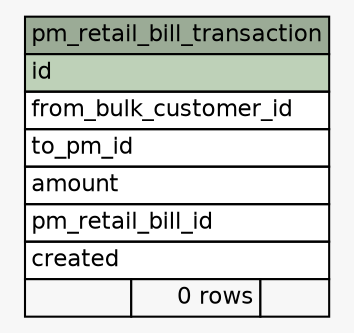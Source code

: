 // dot 2.38.0 on Linux 4.4.84-boot2docker
// SchemaSpy rev 590
digraph "pm_retail_bill_transaction" {
  graph [
    rankdir="RL"
    bgcolor="#f7f7f7"
    nodesep="0.18"
    ranksep="0.46"
    fontname="Helvetica"
    fontsize="11"
  ];
  node [
    fontname="Helvetica"
    fontsize="11"
    shape="plaintext"
  ];
  edge [
    arrowsize="0.8"
  ];
  "pm_retail_bill_transaction" [
    label=<
    <TABLE BORDER="0" CELLBORDER="1" CELLSPACING="0" BGCOLOR="#ffffff">
      <TR><TD COLSPAN="3" BGCOLOR="#9bab96" ALIGN="CENTER">pm_retail_bill_transaction</TD></TR>
      <TR><TD PORT="id" COLSPAN="3" BGCOLOR="#bed1b8" ALIGN="LEFT">id</TD></TR>
      <TR><TD PORT="from_bulk_customer_id" COLSPAN="3" ALIGN="LEFT">from_bulk_customer_id</TD></TR>
      <TR><TD PORT="to_pm_id" COLSPAN="3" ALIGN="LEFT">to_pm_id</TD></TR>
      <TR><TD PORT="amount" COLSPAN="3" ALIGN="LEFT">amount</TD></TR>
      <TR><TD PORT="pm_retail_bill_id" COLSPAN="3" ALIGN="LEFT">pm_retail_bill_id</TD></TR>
      <TR><TD PORT="created" COLSPAN="3" ALIGN="LEFT">created</TD></TR>
      <TR><TD ALIGN="LEFT" BGCOLOR="#f7f7f7">  </TD><TD ALIGN="RIGHT" BGCOLOR="#f7f7f7">0 rows</TD><TD ALIGN="RIGHT" BGCOLOR="#f7f7f7">  </TD></TR>
    </TABLE>>
    URL="tables/pm_retail_bill_transaction.html"
    tooltip="pm_retail_bill_transaction"
  ];
}
